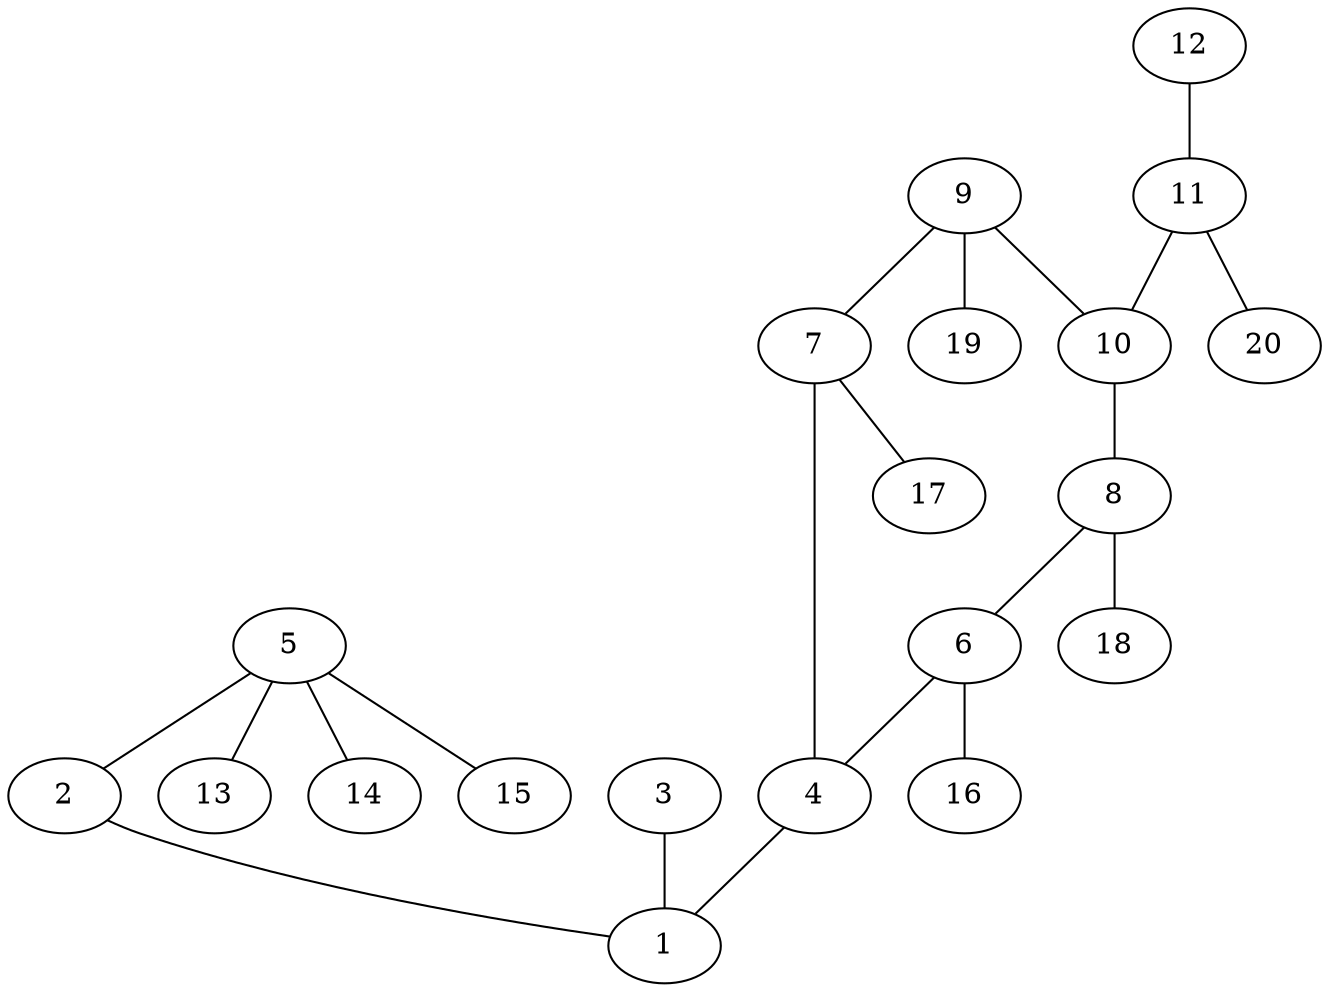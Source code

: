graph molecule_2864 {
	1	 [chem=C];
	2	 [chem=O];
	2 -- 1	 [valence=1];
	3	 [chem=O];
	3 -- 1	 [valence=2];
	4	 [chem=C];
	4 -- 1	 [valence=1];
	5	 [chem=C];
	5 -- 2	 [valence=1];
	13	 [chem=H];
	5 -- 13	 [valence=1];
	14	 [chem=H];
	5 -- 14	 [valence=1];
	15	 [chem=H];
	5 -- 15	 [valence=1];
	6	 [chem=C];
	6 -- 4	 [valence=2];
	16	 [chem=H];
	6 -- 16	 [valence=1];
	7	 [chem=C];
	7 -- 4	 [valence=1];
	17	 [chem=H];
	7 -- 17	 [valence=1];
	8	 [chem=C];
	8 -- 6	 [valence=1];
	18	 [chem=H];
	8 -- 18	 [valence=1];
	9	 [chem=C];
	9 -- 7	 [valence=2];
	10	 [chem=C];
	9 -- 10	 [valence=1];
	19	 [chem=H];
	9 -- 19	 [valence=1];
	10 -- 8	 [valence=2];
	11	 [chem=C];
	11 -- 10	 [valence=1];
	20	 [chem=H];
	11 -- 20	 [valence=1];
	12	 [chem=O];
	12 -- 11	 [valence=2];
}
